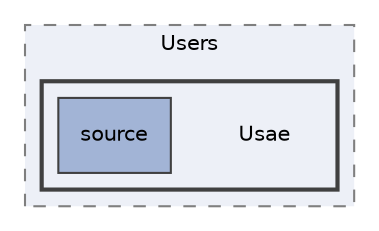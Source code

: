 digraph "C:/Users/Usae"
{
 // LATEX_PDF_SIZE
  edge [fontname="Helvetica",fontsize="10",labelfontname="Helvetica",labelfontsize="10"];
  node [fontname="Helvetica",fontsize="10",shape=record];
  compound=true
  subgraph clusterdir_8ceffd4ee35c3518d4e8bdc7e638efe8 {
    graph [ bgcolor="#edf0f7", pencolor="grey50", style="filled,dashed,", label="Users", fontname="Helvetica", fontsize="10", URL="dir_8ceffd4ee35c3518d4e8bdc7e638efe8.html"]
  subgraph clusterdir_016f61f4fab9e096c3286c26e50549c3 {
    graph [ bgcolor="#edf0f7", pencolor="grey25", style="filled,bold,", label="", fontname="Helvetica", fontsize="10", URL="dir_016f61f4fab9e096c3286c26e50549c3.html"]
    dir_016f61f4fab9e096c3286c26e50549c3 [shape=plaintext, label="Usae"];
  dir_7d985ab53ce5a0655da0f0ecc7c18503 [shape=box, label="source", style="filled,", fillcolor="#a2b4d6", color="grey25", URL="dir_7d985ab53ce5a0655da0f0ecc7c18503.html"];
  }
  }
}
